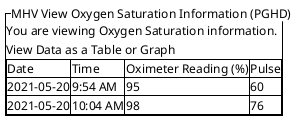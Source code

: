 @startsalt
{^"MHV View Oxygen Saturation Information (PGHD)"
You are viewing Oxygen Saturation information.

View Data as a Table or Graph

{#
Date | Time | Oximeter Reading (%) | Pulse
2021-05-20 | 9:54 AM | 95  | 60
2021-05-20 | 10:04 AM | 98 | 76
}
}
@endsalt
